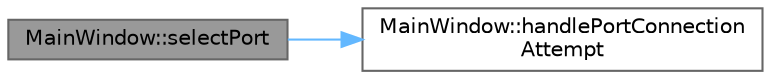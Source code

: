 digraph "MainWindow::selectPort"
{
 // LATEX_PDF_SIZE
  bgcolor="transparent";
  edge [fontname=Helvetica,fontsize=10,labelfontname=Helvetica,labelfontsize=10];
  node [fontname=Helvetica,fontsize=10,shape=box,height=0.2,width=0.4];
  rankdir="LR";
  Node1 [id="Node000001",label="MainWindow::selectPort",height=0.2,width=0.4,color="gray40", fillcolor="grey60", style="filled", fontcolor="black",tooltip="Otwiera okno dialogowe do wyboru portu szeregowego."];
  Node1 -> Node2 [id="edge1_Node000001_Node000002",color="steelblue1",style="solid",tooltip=" "];
  Node2 [id="Node000002",label="MainWindow::handlePortConnection\lAttempt",height=0.2,width=0.4,color="grey40", fillcolor="white", style="filled",URL="$d6/d1a/classMainWindow.html#a4e76cb4a4945fbcb6775f3e146bd9083",tooltip="Obsługuje próbę nawiązania połączenia z wybranym portem szeregowym."];
}
